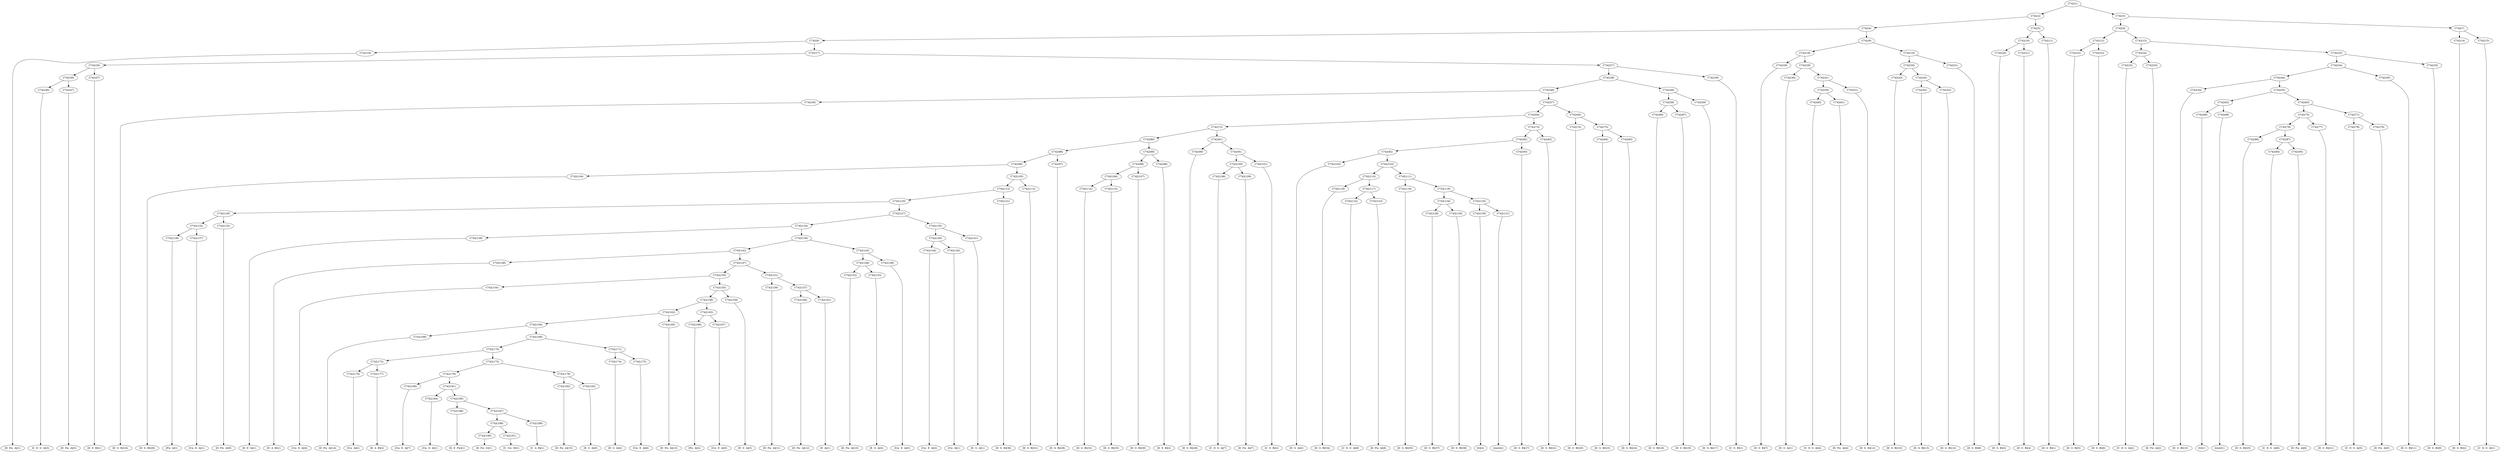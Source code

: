 digraph sample{
"C742(1)"->"C742(2)"
"C742(1)"->"C742(3)"
"C742(2)"->"C742(4)"
"C742(2)"->"C742(5)"
"C742(3)"->"C742(6)"
"C742(3)"->"C742(7)"
"C742(4)"->"C742(8)"
"C742(4)"->"C742(9)"
"C742(5)"->"C742(10)"
"C742(5)"->"C742(11)"
"C742(6)"->"C742(12)"
"C742(6)"->"C742(13)"
"C742(7)"->"C742(14)"
"C742(7)"->"C742(15)"
"C742(8)"->"C742(16)"
"C742(8)"->"C742(17)"
"C742(9)"->"C742(18)"
"C742(9)"->"C742(19)"
"C742(10)"->"C742(20)"
"C742(10)"->"C742(21)"
"C742(11)"->"[D  G  B](1)"
"C742(12)"->"C742(22)"
"C742(12)"->"C742(23)"
"C742(13)"->"C742(24)"
"C742(13)"->"C742(25)"
"C742(14)"->"[D  G  B](2)"
"C742(15)"->"[C  D  G  A](1)"
"C742(16)"->"[D  Fis  A](1)"
"C742(17)"->"C742(26)"
"C742(17)"->"C742(27)"
"C742(18)"->"C742(28)"
"C742(18)"->"C742(29)"
"C742(19)"->"C742(30)"
"C742(19)"->"C742(31)"
"C742(20)"->"[D  G  B](3)"
"C742(21)"->"[D  G  B](4)"
"C742(22)"->"[D  G  B](5)"
"C742(23)"->"[D  G  B](6)"
"C742(24)"->"C742(32)"
"C742(24)"->"C742(33)"
"C742(25)"->"C742(34)"
"C742(25)"->"C742(35)"
"C742(26)"->"C742(36)"
"C742(26)"->"C742(37)"
"C742(27)"->"C742(38)"
"C742(27)"->"C742(39)"
"C742(28)"->"[D  G  B](7)"
"C742(29)"->"C742(40)"
"C742(29)"->"C742(41)"
"C742(30)"->"C742(42)"
"C742(30)"->"C742(43)"
"C742(31)"->"[D  G  B](8)"
"C742(32)"->"[C  D  G  A](2)"
"C742(33)"->"[D  Fis  A](2)"
"C742(34)"->"C742(44)"
"C742(34)"->"C742(45)"
"C742(35)"->"[D  G  B](9)"
"C742(36)"->"C742(46)"
"C742(36)"->"C742(47)"
"C742(37)"->"[D  E  B](1)"
"C742(38)"->"C742(48)"
"C742(38)"->"C742(49)"
"C742(39)"->"[C  G  B](1)"
"C742(40)"->"[D  G  A](1)"
"C742(41)"->"C742(50)"
"C742(41)"->"C742(51)"
"C742(42)"->"[D  G  B](10)"
"C742(43)"->"C742(52)"
"C742(43)"->"C742(53)"
"C742(44)"->"C742(54)"
"C742(44)"->"C742(55)"
"C742(45)"->"[D  G  B](11)"
"C742(46)"->"[C  D  G  A](3)"
"C742(47)"->"[D  Fis  A](3)"
"C742(48)"->"C742(56)"
"C742(48)"->"C742(57)"
"C742(49)"->"C742(58)"
"C742(49)"->"C742(59)"
"C742(50)"->"C742(60)"
"C742(50)"->"C742(61)"
"C742(51)"->"[D  G  B](12)"
"C742(52)"->"[D  G  B](13)"
"C742(53)"->"[D  G  B](14)"
"C742(54)"->"[D  G  B](15)"
"C742(55)"->"C742(62)"
"C742(55)"->"C742(63)"
"C742(56)"->"[D  G  B](16)"
"C742(57)"->"C742(64)"
"C742(57)"->"C742(65)"
"C742(58)"->"C742(66)"
"C742(58)"->"C742(67)"
"C742(59)"->"[D  G  B](17)"
"C742(60)"->"[C  D  G  A](4)"
"C742(61)"->"[D  Fis  A](4)"
"C742(62)"->"C742(68)"
"C742(62)"->"C742(69)"
"C742(63)"->"C742(70)"
"C742(63)"->"C742(71)"
"C742(64)"->"C742(72)"
"C742(64)"->"C742(73)"
"C742(65)"->"C742(74)"
"C742(65)"->"C742(75)"
"C742(66)"->"[D  G  B](18)"
"C742(67)"->"[D  G  B](19)"
"C742(68)"->"[G](1)"
"C742(69)"->"[rest](1)"
"C742(70)"->"C742(76)"
"C742(70)"->"C742(77)"
"C742(71)"->"C742(78)"
"C742(71)"->"C742(79)"
"C742(72)"->"C742(80)"
"C742(72)"->"C742(81)"
"C742(73)"->"C742(82)"
"C742(73)"->"C742(83)"
"C742(74)"->"[D  G  B](20)"
"C742(75)"->"C742(84)"
"C742(75)"->"C742(85)"
"C742(76)"->"C742(86)"
"C742(76)"->"C742(87)"
"C742(77)"->"[D  G  B](21)"
"C742(78)"->"[C  D  G  A](5)"
"C742(79)"->"[D  Fis  A](5)"
"C742(80)"->"C742(88)"
"C742(80)"->"C742(89)"
"C742(81)"->"C742(90)"
"C742(81)"->"C742(91)"
"C742(82)"->"C742(92)"
"C742(82)"->"C742(93)"
"C742(83)"->"[D  G  B](22)"
"C742(84)"->"[D  G  B](23)"
"C742(85)"->"[D  G  B](24)"
"C742(86)"->"[D  G  B](25)"
"C742(87)"->"C742(94)"
"C742(87)"->"C742(95)"
"C742(88)"->"C742(96)"
"C742(88)"->"C742(97)"
"C742(89)"->"C742(98)"
"C742(89)"->"C742(99)"
"C742(90)"->"[D  G  B](26)"
"C742(91)"->"C742(100)"
"C742(91)"->"C742(101)"
"C742(92)"->"C742(102)"
"C742(92)"->"C742(103)"
"C742(93)"->"[D  G  B](27)"
"C742(94)"->"[C  D  G  A](6)"
"C742(95)"->"[D  Fis  A](6)"
"C742(96)"->"C742(104)"
"C742(96)"->"C742(105)"
"C742(97)"->"[D  G  B](28)"
"C742(98)"->"C742(106)"
"C742(98)"->"C742(107)"
"C742(99)"->"[D  E  B](2)"
"C742(100)"->"C742(108)"
"C742(100)"->"C742(109)"
"C742(101)"->"[C  G  B](2)"
"C742(102)"->"[D  G  A](2)"
"C742(103)"->"C742(110)"
"C742(103)"->"C742(111)"
"C742(104)"->"[D  G  B](29)"
"C742(105)"->"C742(112)"
"C742(105)"->"C742(113)"
"C742(106)"->"C742(114)"
"C742(106)"->"C742(115)"
"C742(107)"->"[D  G  B](30)"
"C742(108)"->"[C  D  G  A](7)"
"C742(109)"->"[D  Fis  A](7)"
"C742(110)"->"C742(116)"
"C742(110)"->"C742(117)"
"C742(111)"->"C742(118)"
"C742(111)"->"C742(119)"
"C742(112)"->"C742(120)"
"C742(112)"->"C742(121)"
"C742(113)"->"[D  G  B](31)"
"C742(114)"->"[D  G  B](32)"
"C742(115)"->"[D  G  B](33)"
"C742(116)"->"[D  G  B](34)"
"C742(117)"->"C742(122)"
"C742(117)"->"C742(123)"
"C742(118)"->"[D  G  B](35)"
"C742(119)"->"C742(124)"
"C742(119)"->"C742(125)"
"C742(120)"->"C742(126)"
"C742(120)"->"C742(127)"
"C742(121)"->"[D  G  B](36)"
"C742(122)"->"[C  D  G  A](8)"
"C742(123)"->"[D  Fis  A](8)"
"C742(124)"->"C742(128)"
"C742(124)"->"C742(129)"
"C742(125)"->"C742(130)"
"C742(125)"->"C742(131)"
"C742(126)"->"C742(132)"
"C742(126)"->"C742(133)"
"C742(127)"->"C742(134)"
"C742(127)"->"C742(135)"
"C742(128)"->"[D  G  B](37)"
"C742(129)"->"[D  G  B](38)"
"C742(130)"->"[G](2)"
"C742(131)"->"[rest](2)"
"C742(132)"->"C742(136)"
"C742(132)"->"C742(137)"
"C742(133)"->"[D  Fis  A](9)"
"C742(134)"->"C742(138)"
"C742(134)"->"C742(139)"
"C742(135)"->"C742(140)"
"C742(135)"->"C742(141)"
"C742(136)"->"[Fis  A](1)"
"C742(137)"->"[Cis  E  A](1)"
"C742(138)"->"[D  E  A](1)"
"C742(139)"->"C742(142)"
"C742(139)"->"C742(143)"
"C742(140)"->"C742(144)"
"C742(140)"->"C742(145)"
"C742(141)"->"[E  G  A](1)"
"C742(142)"->"C742(146)"
"C742(142)"->"C742(147)"
"C742(143)"->"C742(148)"
"C742(143)"->"C742(149)"
"C742(144)"->"[Cis  E  A](2)"
"C742(145)"->"[Cis  A](1)"
"C742(146)"->"[D  A  B](1)"
"C742(147)"->"C742(150)"
"C742(147)"->"C742(151)"
"C742(148)"->"C742(152)"
"C742(148)"->"C742(153)"
"C742(149)"->"[Cis  E  A](3)"
"C742(150)"->"C742(154)"
"C742(150)"->"C742(155)"
"C742(151)"->"C742(156)"
"C742(151)"->"C742(157)"
"C742(152)"->"[D  Fis  A](10)"
"C742(153)"->"[E  G  A](2)"
"C742(154)"->"[Cis  E  A](4)"
"C742(155)"->"C742(158)"
"C742(155)"->"C742(159)"
"C742(156)"->"[D  Fis  A](11)"
"C742(157)"->"C742(160)"
"C742(157)"->"C742(161)"
"C742(158)"->"C742(162)"
"C742(158)"->"C742(163)"
"C742(159)"->"[E  G  A](3)"
"C742(160)"->"[D  Fis  A](12)"
"C742(161)"->"[E  A](1)"
"C742(162)"->"C742(164)"
"C742(162)"->"C742(165)"
"C742(163)"->"C742(166)"
"C742(163)"->"C742(167)"
"C742(164)"->"C742(168)"
"C742(164)"->"C742(169)"
"C742(165)"->"[D  Fis  A](13)"
"C742(166)"->"[Fis  A](2)"
"C742(167)"->"[Cis  E  A](5)"
"C742(168)"->"[D  Fis  A](14)"
"C742(169)"->"C742(170)"
"C742(169)"->"C742(171)"
"C742(170)"->"C742(172)"
"C742(170)"->"C742(173)"
"C742(171)"->"C742(174)"
"C742(171)"->"C742(175)"
"C742(172)"->"C742(176)"
"C742(172)"->"C742(177)"
"C742(173)"->"C742(178)"
"C742(173)"->"C742(179)"
"C742(174)"->"[E  G  A](4)"
"C742(175)"->"[Cis  E  A](6)"
"C742(176)"->"[Cis  A](2)"
"C742(177)"->"[D  A  B](2)"
"C742(178)"->"C742(180)"
"C742(178)"->"C742(181)"
"C742(179)"->"C742(182)"
"C742(179)"->"C742(183)"
"C742(180)"->"[Cis  E  A](7)"
"C742(181)"->"C742(184)"
"C742(181)"->"C742(185)"
"C742(182)"->"[D  Fis  A](15)"
"C742(183)"->"[E  G  A](5)"
"C742(184)"->"[Cis  G  A](1)"
"C742(185)"->"C742(186)"
"C742(185)"->"C742(187)"
"C742(186)"->"[D  E  Fis](1)"
"C742(187)"->"C742(188)"
"C742(187)"->"C742(189)"
"C742(188)"->"C742(190)"
"C742(188)"->"C742(191)"
"C742(189)"->"[C  A  B](1)"
"C742(190)"->"[E  Fis  G](1)"
"C742(191)"->"[C  Cis  D](1)"
{rank = min; "C742(1)";}
{rank = same; "C742(2)"; "C742(3)";}
{rank = same; "C742(4)"; "C742(5)"; "C742(6)"; "C742(7)";}
{rank = same; "C742(8)"; "C742(9)"; "C742(10)"; "C742(11)"; "C742(12)"; "C742(13)"; "C742(14)"; "C742(15)";}
{rank = same; "C742(16)"; "C742(17)"; "C742(18)"; "C742(19)"; "C742(20)"; "C742(21)"; "C742(22)"; "C742(23)"; "C742(24)"; "C742(25)";}
{rank = same; "C742(26)"; "C742(27)"; "C742(28)"; "C742(29)"; "C742(30)"; "C742(31)"; "C742(32)"; "C742(33)"; "C742(34)"; "C742(35)";}
{rank = same; "C742(36)"; "C742(37)"; "C742(38)"; "C742(39)"; "C742(40)"; "C742(41)"; "C742(42)"; "C742(43)"; "C742(44)"; "C742(45)";}
{rank = same; "C742(46)"; "C742(47)"; "C742(48)"; "C742(49)"; "C742(50)"; "C742(51)"; "C742(52)"; "C742(53)"; "C742(54)"; "C742(55)";}
{rank = same; "C742(56)"; "C742(57)"; "C742(58)"; "C742(59)"; "C742(60)"; "C742(61)"; "C742(62)"; "C742(63)";}
{rank = same; "C742(64)"; "C742(65)"; "C742(66)"; "C742(67)"; "C742(68)"; "C742(69)"; "C742(70)"; "C742(71)";}
{rank = same; "C742(72)"; "C742(73)"; "C742(74)"; "C742(75)"; "C742(76)"; "C742(77)"; "C742(78)"; "C742(79)";}
{rank = same; "C742(80)"; "C742(81)"; "C742(82)"; "C742(83)"; "C742(84)"; "C742(85)"; "C742(86)"; "C742(87)";}
{rank = same; "C742(88)"; "C742(89)"; "C742(90)"; "C742(91)"; "C742(92)"; "C742(93)"; "C742(94)"; "C742(95)";}
{rank = same; "C742(96)"; "C742(97)"; "C742(98)"; "C742(99)"; "C742(100)"; "C742(101)"; "C742(102)"; "C742(103)";}
{rank = same; "C742(104)"; "C742(105)"; "C742(106)"; "C742(107)"; "C742(108)"; "C742(109)"; "C742(110)"; "C742(111)";}
{rank = same; "C742(112)"; "C742(113)"; "C742(114)"; "C742(115)"; "C742(116)"; "C742(117)"; "C742(118)"; "C742(119)";}
{rank = same; "C742(120)"; "C742(121)"; "C742(122)"; "C742(123)"; "C742(124)"; "C742(125)";}
{rank = same; "C742(126)"; "C742(127)"; "C742(128)"; "C742(129)"; "C742(130)"; "C742(131)";}
{rank = same; "C742(132)"; "C742(133)"; "C742(134)"; "C742(135)";}
{rank = same; "C742(136)"; "C742(137)"; "C742(138)"; "C742(139)"; "C742(140)"; "C742(141)";}
{rank = same; "C742(142)"; "C742(143)"; "C742(144)"; "C742(145)";}
{rank = same; "C742(146)"; "C742(147)"; "C742(148)"; "C742(149)";}
{rank = same; "C742(150)"; "C742(151)"; "C742(152)"; "C742(153)";}
{rank = same; "C742(154)"; "C742(155)"; "C742(156)"; "C742(157)";}
{rank = same; "C742(158)"; "C742(159)"; "C742(160)"; "C742(161)";}
{rank = same; "C742(162)"; "C742(163)";}
{rank = same; "C742(164)"; "C742(165)"; "C742(166)"; "C742(167)";}
{rank = same; "C742(168)"; "C742(169)";}
{rank = same; "C742(170)"; "C742(171)";}
{rank = same; "C742(172)"; "C742(173)"; "C742(174)"; "C742(175)";}
{rank = same; "C742(176)"; "C742(177)"; "C742(178)"; "C742(179)";}
{rank = same; "C742(180)"; "C742(181)"; "C742(182)"; "C742(183)";}
{rank = same; "C742(184)"; "C742(185)";}
{rank = same; "C742(186)"; "C742(187)";}
{rank = same; "C742(188)"; "C742(189)";}
{rank = same; "C742(190)"; "C742(191)";}
{rank = same; "[D  G  B](1)"; "[D  G  B](2)"; "[C  D  G  A](1)"; "[D  Fis  A](1)"; "[D  G  B](3)"; "[D  G  B](4)"; "[D  G  B](5)"; "[D  G  B](6)"; "[D  G  B](7)"; "[D  G  B](8)"; "[C  D  G  A](2)"; "[D  Fis  A](2)"; "[D  G  B](9)"; "[D  E  B](1)"; "[C  G  B](1)"; "[D  G  A](1)"; "[D  G  B](10)"; "[D  G  B](11)"; "[C  D  G  A](3)"; "[D  Fis  A](3)"; "[D  G  B](12)"; "[D  G  B](13)"; "[D  G  B](14)"; "[D  G  B](15)"; "[D  G  B](16)"; "[D  G  B](17)"; "[C  D  G  A](4)"; "[D  Fis  A](4)"; "[D  G  B](18)"; "[D  G  B](19)"; "[G](1)"; "[rest](1)"; "[D  G  B](20)"; "[D  G  B](21)"; "[C  D  G  A](5)"; "[D  Fis  A](5)"; "[D  G  B](22)"; "[D  G  B](23)"; "[D  G  B](24)"; "[D  G  B](25)"; "[D  G  B](26)"; "[D  G  B](27)"; "[C  D  G  A](6)"; "[D  Fis  A](6)"; "[D  G  B](28)"; "[D  E  B](2)"; "[C  G  B](2)"; "[D  G  A](2)"; "[D  G  B](29)"; "[D  G  B](30)"; "[C  D  G  A](7)"; "[D  Fis  A](7)"; "[D  G  B](31)"; "[D  G  B](32)"; "[D  G  B](33)"; "[D  G  B](34)"; "[D  G  B](35)"; "[D  G  B](36)"; "[C  D  G  A](8)"; "[D  Fis  A](8)"; "[D  G  B](37)"; "[D  G  B](38)"; "[G](2)"; "[rest](2)"; "[D  Fis  A](9)"; "[Fis  A](1)"; "[Cis  E  A](1)"; "[D  E  A](1)"; "[E  G  A](1)"; "[Cis  E  A](2)"; "[Cis  A](1)"; "[D  A  B](1)"; "[Cis  E  A](3)"; "[D  Fis  A](10)"; "[E  G  A](2)"; "[Cis  E  A](4)"; "[D  Fis  A](11)"; "[E  G  A](3)"; "[D  Fis  A](12)"; "[E  A](1)"; "[D  Fis  A](13)"; "[Fis  A](2)"; "[Cis  E  A](5)"; "[D  Fis  A](14)"; "[E  G  A](4)"; "[Cis  E  A](6)"; "[Cis  A](2)"; "[D  A  B](2)"; "[Cis  E  A](7)"; "[D  Fis  A](15)"; "[E  G  A](5)"; "[Cis  G  A](1)"; "[D  E  Fis](1)"; "[C  A  B](1)"; "[E  Fis  G](1)"; "[C  Cis  D](1)";}
}